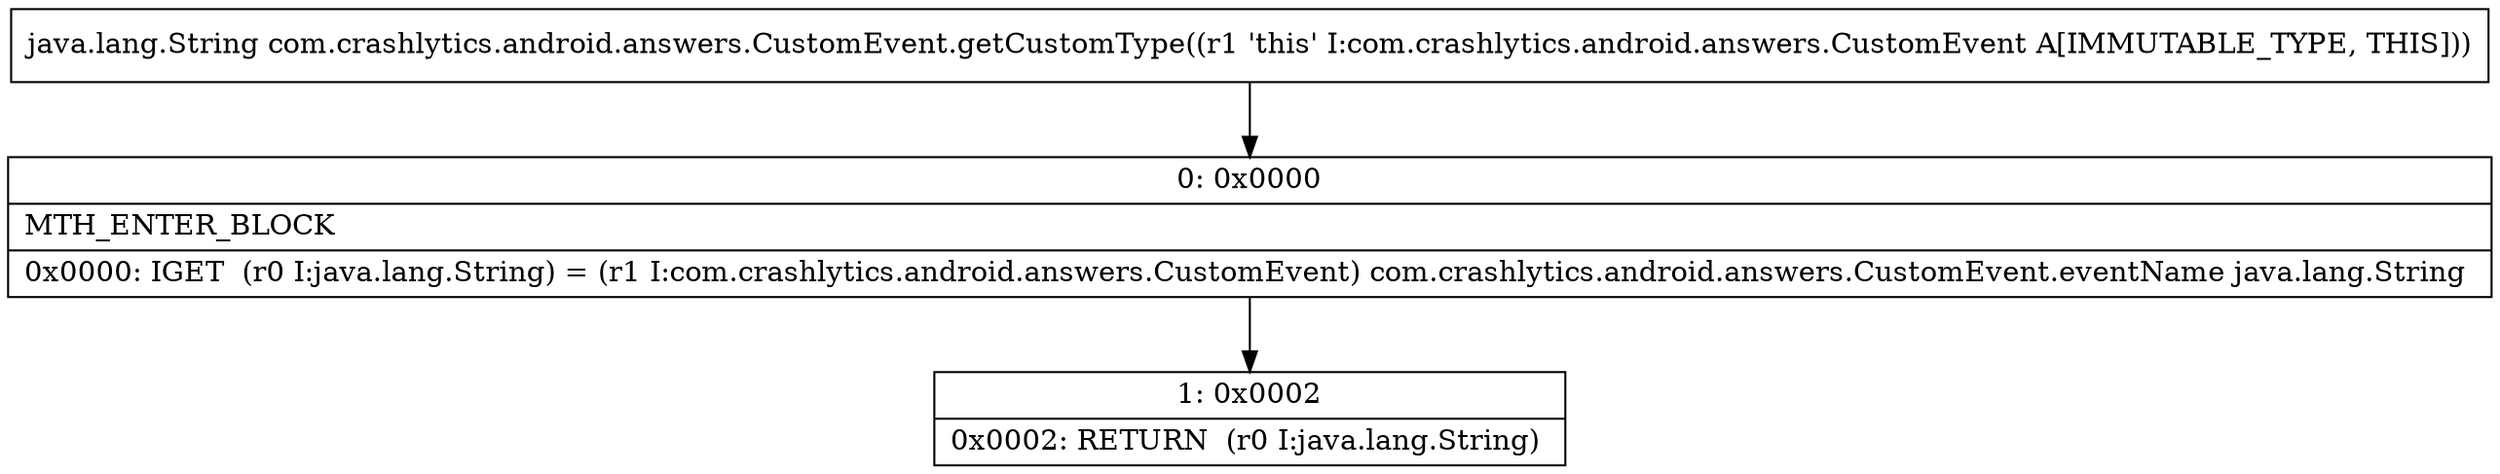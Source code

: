 digraph "CFG forcom.crashlytics.android.answers.CustomEvent.getCustomType()Ljava\/lang\/String;" {
Node_0 [shape=record,label="{0\:\ 0x0000|MTH_ENTER_BLOCK\l|0x0000: IGET  (r0 I:java.lang.String) = (r1 I:com.crashlytics.android.answers.CustomEvent) com.crashlytics.android.answers.CustomEvent.eventName java.lang.String \l}"];
Node_1 [shape=record,label="{1\:\ 0x0002|0x0002: RETURN  (r0 I:java.lang.String) \l}"];
MethodNode[shape=record,label="{java.lang.String com.crashlytics.android.answers.CustomEvent.getCustomType((r1 'this' I:com.crashlytics.android.answers.CustomEvent A[IMMUTABLE_TYPE, THIS])) }"];
MethodNode -> Node_0;
Node_0 -> Node_1;
}

